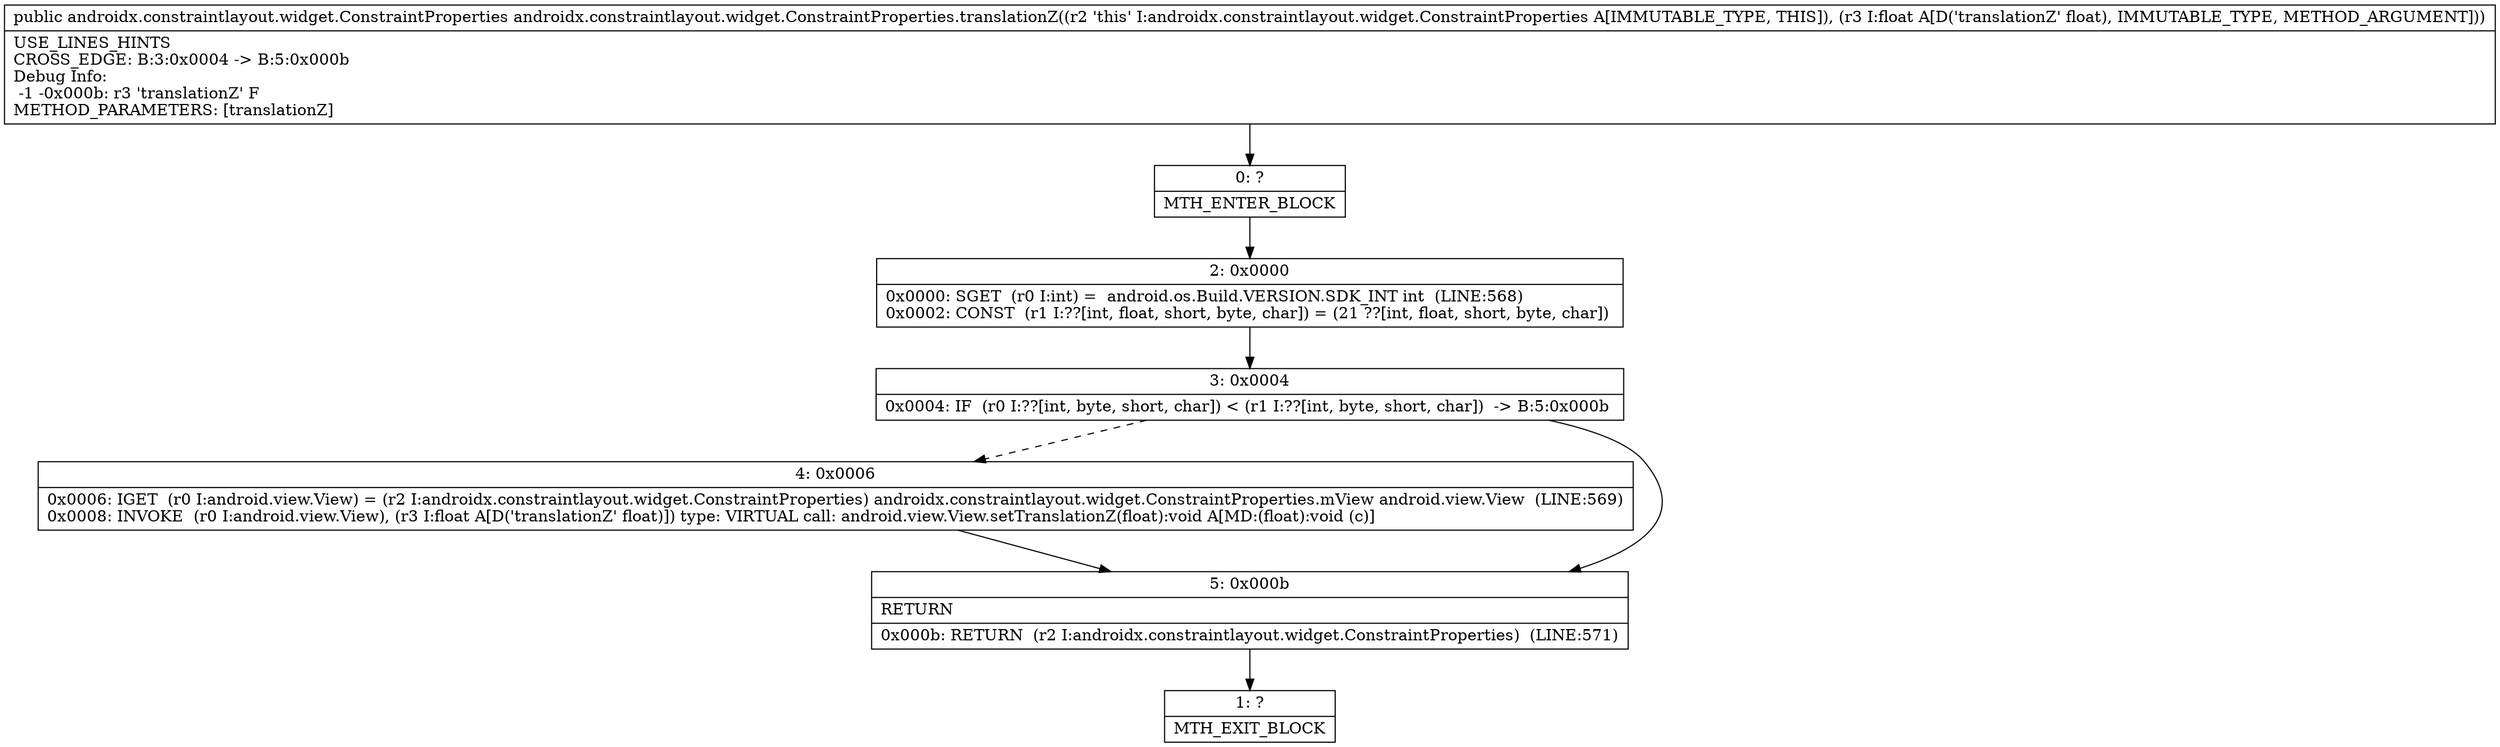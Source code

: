 digraph "CFG forandroidx.constraintlayout.widget.ConstraintProperties.translationZ(F)Landroidx\/constraintlayout\/widget\/ConstraintProperties;" {
Node_0 [shape=record,label="{0\:\ ?|MTH_ENTER_BLOCK\l}"];
Node_2 [shape=record,label="{2\:\ 0x0000|0x0000: SGET  (r0 I:int) =  android.os.Build.VERSION.SDK_INT int  (LINE:568)\l0x0002: CONST  (r1 I:??[int, float, short, byte, char]) = (21 ??[int, float, short, byte, char]) \l}"];
Node_3 [shape=record,label="{3\:\ 0x0004|0x0004: IF  (r0 I:??[int, byte, short, char]) \< (r1 I:??[int, byte, short, char])  \-\> B:5:0x000b \l}"];
Node_4 [shape=record,label="{4\:\ 0x0006|0x0006: IGET  (r0 I:android.view.View) = (r2 I:androidx.constraintlayout.widget.ConstraintProperties) androidx.constraintlayout.widget.ConstraintProperties.mView android.view.View  (LINE:569)\l0x0008: INVOKE  (r0 I:android.view.View), (r3 I:float A[D('translationZ' float)]) type: VIRTUAL call: android.view.View.setTranslationZ(float):void A[MD:(float):void (c)]\l}"];
Node_5 [shape=record,label="{5\:\ 0x000b|RETURN\l|0x000b: RETURN  (r2 I:androidx.constraintlayout.widget.ConstraintProperties)  (LINE:571)\l}"];
Node_1 [shape=record,label="{1\:\ ?|MTH_EXIT_BLOCK\l}"];
MethodNode[shape=record,label="{public androidx.constraintlayout.widget.ConstraintProperties androidx.constraintlayout.widget.ConstraintProperties.translationZ((r2 'this' I:androidx.constraintlayout.widget.ConstraintProperties A[IMMUTABLE_TYPE, THIS]), (r3 I:float A[D('translationZ' float), IMMUTABLE_TYPE, METHOD_ARGUMENT]))  | USE_LINES_HINTS\lCROSS_EDGE: B:3:0x0004 \-\> B:5:0x000b\lDebug Info:\l  \-1 \-0x000b: r3 'translationZ' F\lMETHOD_PARAMETERS: [translationZ]\l}"];
MethodNode -> Node_0;Node_0 -> Node_2;
Node_2 -> Node_3;
Node_3 -> Node_4[style=dashed];
Node_3 -> Node_5;
Node_4 -> Node_5;
Node_5 -> Node_1;
}


